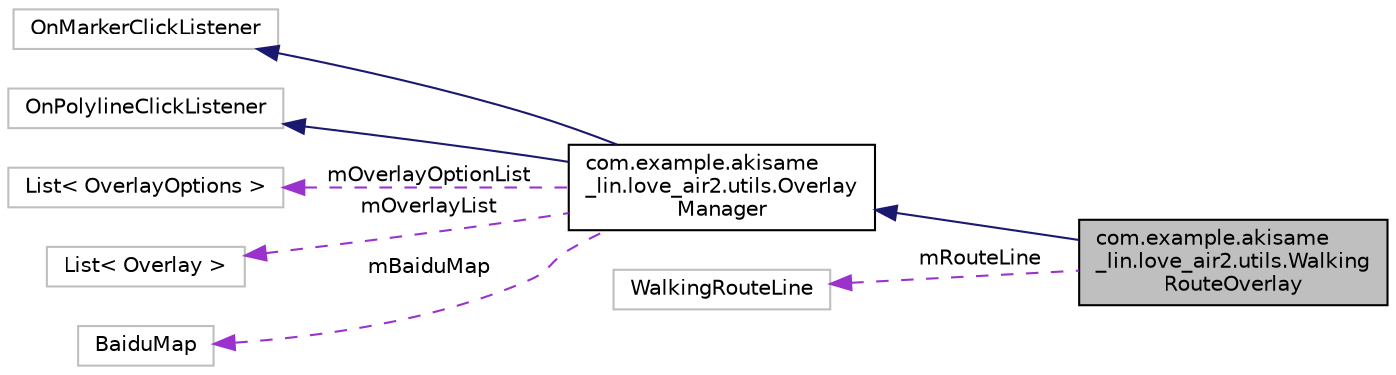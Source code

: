 digraph "com.example.akisame_lin.love_air2.utils.WalkingRouteOverlay"
{
 // LATEX_PDF_SIZE
  edge [fontname="Helvetica",fontsize="10",labelfontname="Helvetica",labelfontsize="10"];
  node [fontname="Helvetica",fontsize="10",shape=record];
  rankdir="LR";
  Node4 [label="com.example.akisame\l_lin.love_air2.utils.Walking\lRouteOverlay",height=0.2,width=0.4,color="black", fillcolor="grey75", style="filled", fontcolor="black",tooltip=" "];
  Node5 -> Node4 [dir="back",color="midnightblue",fontsize="10",style="solid",fontname="Helvetica"];
  Node5 [label="com.example.akisame\l_lin.love_air2.utils.Overlay\lManager",height=0.2,width=0.4,color="black", fillcolor="white", style="filled",URL="$classcom_1_1example_1_1akisame__lin_1_1love__air2_1_1utils_1_1_overlay_manager.html",tooltip=" "];
  Node6 -> Node5 [dir="back",color="midnightblue",fontsize="10",style="solid",fontname="Helvetica"];
  Node6 [label="OnMarkerClickListener",height=0.2,width=0.4,color="grey75", fillcolor="white", style="filled",tooltip=" "];
  Node7 -> Node5 [dir="back",color="midnightblue",fontsize="10",style="solid",fontname="Helvetica"];
  Node7 [label="OnPolylineClickListener",height=0.2,width=0.4,color="grey75", fillcolor="white", style="filled",tooltip=" "];
  Node8 -> Node5 [dir="back",color="darkorchid3",fontsize="10",style="dashed",label=" mOverlayOptionList" ,fontname="Helvetica"];
  Node8 [label="List\< OverlayOptions \>",height=0.2,width=0.4,color="grey75", fillcolor="white", style="filled",tooltip=" "];
  Node9 -> Node5 [dir="back",color="darkorchid3",fontsize="10",style="dashed",label=" mOverlayList" ,fontname="Helvetica"];
  Node9 [label="List\< Overlay \>",height=0.2,width=0.4,color="grey75", fillcolor="white", style="filled",tooltip=" "];
  Node10 -> Node5 [dir="back",color="darkorchid3",fontsize="10",style="dashed",label=" mBaiduMap" ,fontname="Helvetica"];
  Node10 [label="BaiduMap",height=0.2,width=0.4,color="grey75", fillcolor="white", style="filled",tooltip=" "];
  Node11 -> Node4 [dir="back",color="darkorchid3",fontsize="10",style="dashed",label=" mRouteLine" ,fontname="Helvetica"];
  Node11 [label="WalkingRouteLine",height=0.2,width=0.4,color="grey75", fillcolor="white", style="filled",tooltip=" "];
}
